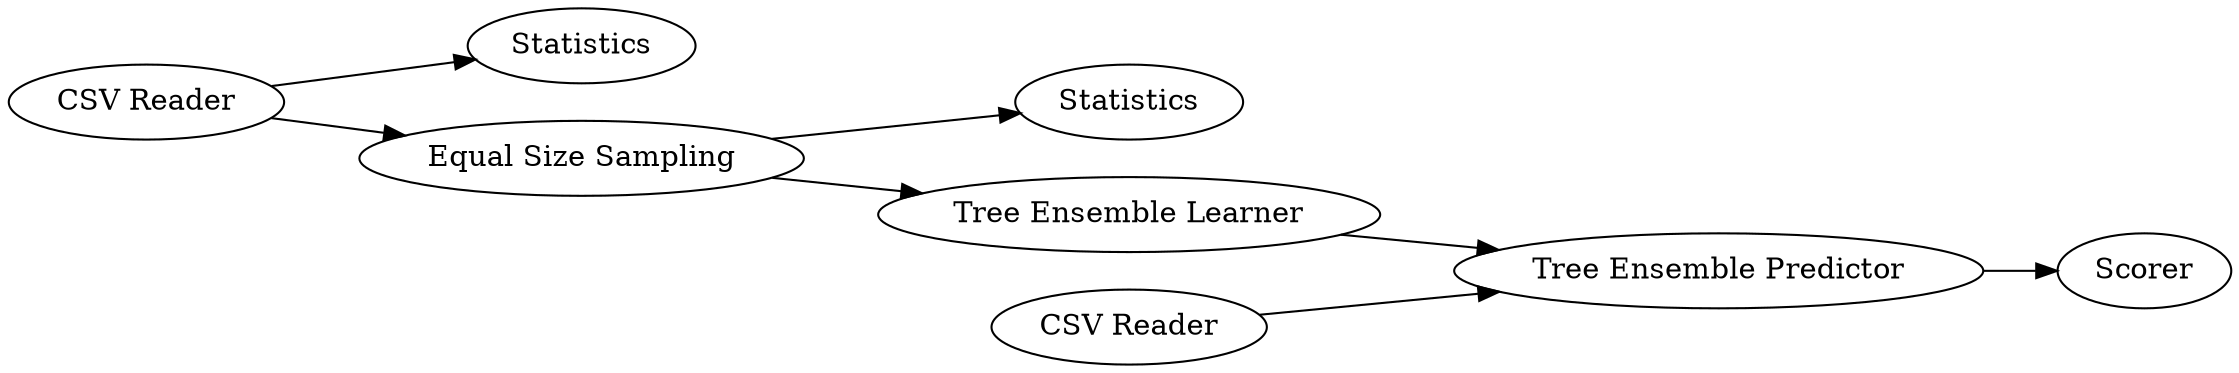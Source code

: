 digraph {
	1 [label="CSV Reader"]
	3 [label=Statistics]
	5 [label=Statistics]
	6 [label="Equal Size Sampling"]
	10 [label="CSV Reader"]
	12 [label="Tree Ensemble Learner"]
	13 [label="Tree Ensemble Predictor"]
	14 [label=Scorer]
	1 -> 3
	1 -> 6
	6 -> 5
	6 -> 12
	10 -> 13
	12 -> 13
	13 -> 14
	rankdir=LR
}
